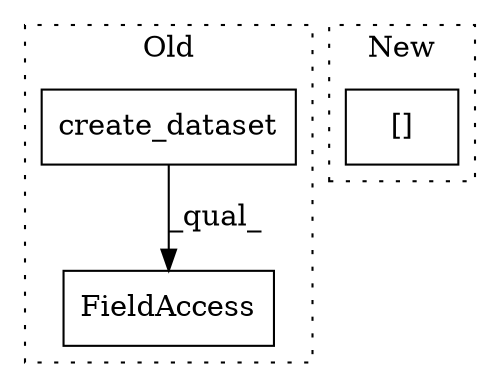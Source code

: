 digraph G {
subgraph cluster0 {
1 [label="create_dataset" a="32" s="17707,17811" l="15,1" shape="box"];
3 [label="FieldAccess" a="22" s="17846" l="13" shape="box"];
label = "Old";
style="dotted";
}
subgraph cluster1 {
2 [label="[]" a="2" s="17861,17886" l="2,1" shape="box"];
label = "New";
style="dotted";
}
1 -> 3 [label="_qual_"];
}